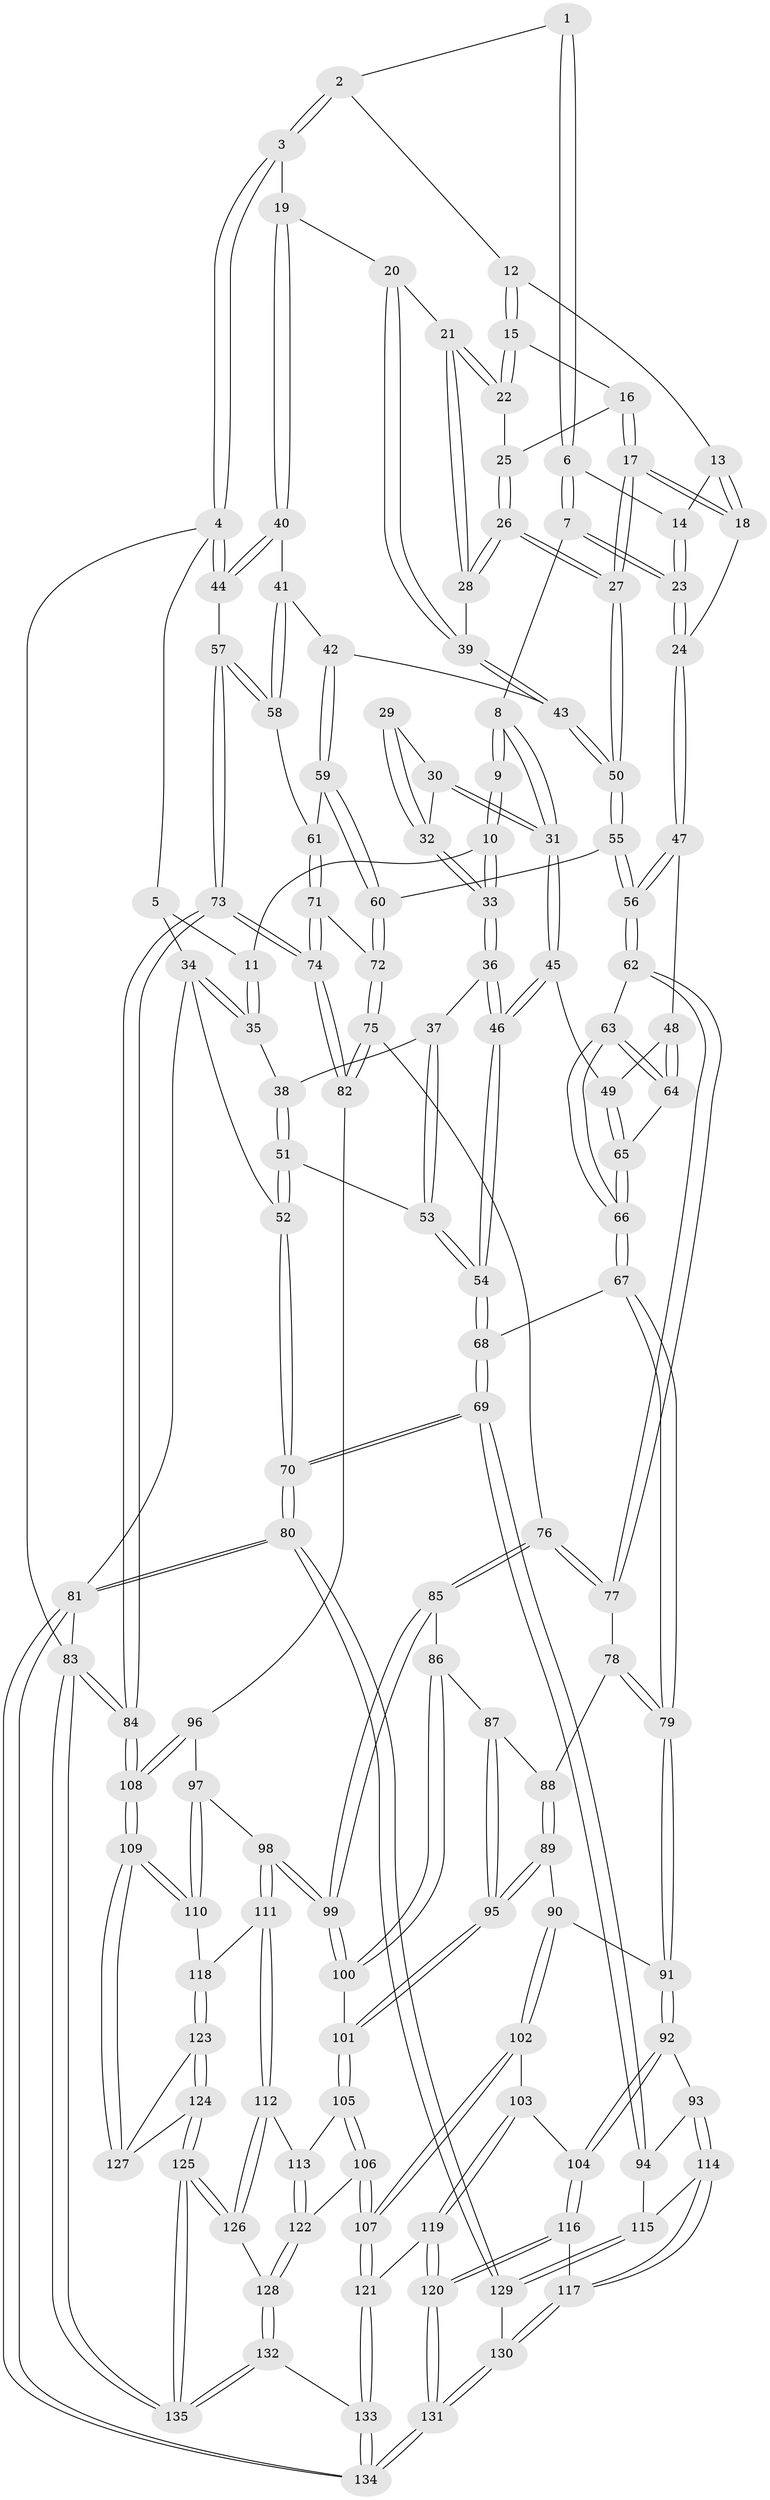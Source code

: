 // Generated by graph-tools (version 1.1) at 2025/27/03/09/25 03:27:10]
// undirected, 135 vertices, 334 edges
graph export_dot {
graph [start="1"]
  node [color=gray90,style=filled];
  1 [pos="+0.31359573760410253+0"];
  2 [pos="+0.6449578450897449+0"];
  3 [pos="+1+0"];
  4 [pos="+1+0"];
  5 [pos="+0.23577175068836584+0"];
  6 [pos="+0.32845636021793423+0"];
  7 [pos="+0.31271483937364974+0.18842796570378026"];
  8 [pos="+0.3021561855028124+0.19567458411637118"];
  9 [pos="+0.19117236385825553+0.15007909691265572"];
  10 [pos="+0.14790248965398572+0.11404053897248484"];
  11 [pos="+0.13037138934071224+0.09067847149182715"];
  12 [pos="+0.6172247327931679+0.043536204979311106"];
  13 [pos="+0.5570503632922835+0.09204332456696712"];
  14 [pos="+0.4452880777683594+0.09622734075900188"];
  15 [pos="+0.6266002373044682+0.06495571778827441"];
  16 [pos="+0.6330115096951513+0.13737297115110608"];
  17 [pos="+0.6034642500913433+0.2569980688470874"];
  18 [pos="+0.5227554863977012+0.2399926675103532"];
  19 [pos="+0.8891975445132384+0.06698194020767351"];
  20 [pos="+0.8611736174221397+0.09405970960660626"];
  21 [pos="+0.7668068013887996+0.13904703054550155"];
  22 [pos="+0.7461567347860637+0.13539466563957098"];
  23 [pos="+0.4498782766414001+0.21988610562389327"];
  24 [pos="+0.470972675473163+0.24510210409638897"];
  25 [pos="+0.6929616188975225+0.15404944917183028"];
  26 [pos="+0.6658454278365746+0.26314314339104317"];
  27 [pos="+0.6442659917665949+0.2884437832252169"];
  28 [pos="+0.7363147980608262+0.19876666505301926"];
  29 [pos="+0.19441913398499758+0.17631531313873744"];
  30 [pos="+0.212259501139192+0.23056084700516621"];
  31 [pos="+0.2730812624084102+0.2618891132535254"];
  32 [pos="+0.18381837784998903+0.23416989990101042"];
  33 [pos="+0.15750406515405094+0.24963602866280457"];
  34 [pos="+0+0.137115888250246"];
  35 [pos="+0.04056057280302698+0.15025675824570367"];
  36 [pos="+0.13869897557126168+0.2926264872732561"];
  37 [pos="+0.12144811897445372+0.2910151114676137"];
  38 [pos="+0.08087400604611443+0.2753266045229363"];
  39 [pos="+0.8117747087390212+0.26103051854900405"];
  40 [pos="+0.9276316759427222+0.2510887685566763"];
  41 [pos="+0.8938971848230258+0.31744720179050495"];
  42 [pos="+0.8579510140955451+0.3236140843165552"];
  43 [pos="+0.8109791697236096+0.2963984433451709"];
  44 [pos="+1+0.27770772454299814"];
  45 [pos="+0.2650656422219662+0.3243286269405072"];
  46 [pos="+0.21216816642303613+0.34387598971819866"];
  47 [pos="+0.4443095432988081+0.30442731603731193"];
  48 [pos="+0.4420399372630683+0.3078440243862385"];
  49 [pos="+0.3064863183413887+0.34622286317866685"];
  50 [pos="+0.6652728973401021+0.32929262125103964"];
  51 [pos="+0+0.35967116726906584"];
  52 [pos="+0+0.3684776083238059"];
  53 [pos="+0.07594360967159994+0.4225818971197004"];
  54 [pos="+0.14717383779176502+0.5006259918617382"];
  55 [pos="+0.6552976998197189+0.44520293471677963"];
  56 [pos="+0.6458762008901844+0.4529090162407929"];
  57 [pos="+1+0.4116876009208576"];
  58 [pos="+1+0.412774324685896"];
  59 [pos="+0.8309012803033378+0.4270152591110621"];
  60 [pos="+0.7606799069414565+0.4781805090928308"];
  61 [pos="+0.9443158784591967+0.460305733497041"];
  62 [pos="+0.5981191013139919+0.5018744368626135"];
  63 [pos="+0.4996570062567659+0.45822708590801964"];
  64 [pos="+0.4508044431325781+0.39289541483090384"];
  65 [pos="+0.3381870175644972+0.4577298749484844"];
  66 [pos="+0.3248277792859599+0.5377466665428958"];
  67 [pos="+0.29799543739864365+0.5886188233529147"];
  68 [pos="+0.14827315677062486+0.5090252702825308"];
  69 [pos="+0+0.7041399164491521"];
  70 [pos="+0+0.7160819999427069"];
  71 [pos="+0.9100683991399882+0.5338418104646461"];
  72 [pos="+0.8250264829350388+0.5745830238884161"];
  73 [pos="+1+0.68860051006135"];
  74 [pos="+1+0.6823379896735337"];
  75 [pos="+0.8205717661357844+0.6299436849080287"];
  76 [pos="+0.6203909558687913+0.6604507588268779"];
  77 [pos="+0.5963172341039134+0.5105435896597111"];
  78 [pos="+0.3823609498713925+0.6159750720235793"];
  79 [pos="+0.3058238648198128+0.6074139030704753"];
  80 [pos="+0+0.8396199545390132"];
  81 [pos="+0+1"];
  82 [pos="+0.873617858606173+0.7182363834683935"];
  83 [pos="+1+1"];
  84 [pos="+1+1"];
  85 [pos="+0.6086589288994811+0.6930472422168423"];
  86 [pos="+0.6010010869118348+0.6938550128614246"];
  87 [pos="+0.5318468040827242+0.699335904549159"];
  88 [pos="+0.4871915237200197+0.684663934483731"];
  89 [pos="+0.40887863080479947+0.7686547076403326"];
  90 [pos="+0.3666845774699745+0.7631443031495688"];
  91 [pos="+0.2871143929864134+0.6850783138874689"];
  92 [pos="+0.21635782051417918+0.7585621417946856"];
  93 [pos="+0.1978815168202436+0.762377974010643"];
  94 [pos="+0.10603901590534508+0.7544663903548712"];
  95 [pos="+0.4606624644589559+0.7953884329190084"];
  96 [pos="+0.8730636623227345+0.7193039364299392"];
  97 [pos="+0.8345594692398783+0.7520422729660423"];
  98 [pos="+0.6383642735245852+0.7724651072532156"];
  99 [pos="+0.6380852239681468+0.7719519539658959"];
  100 [pos="+0.48552015375868246+0.817641032615313"];
  101 [pos="+0.47086413424364704+0.8233940220915867"];
  102 [pos="+0.36969271234476475+0.805887985174084"];
  103 [pos="+0.28422006641311065+0.862457674767993"];
  104 [pos="+0.2464571903424484+0.8273043319696274"];
  105 [pos="+0.469728667039359+0.8570538172018259"];
  106 [pos="+0.43198273035821133+0.8939437964975008"];
  107 [pos="+0.3936201063261096+0.9145760546601612"];
  108 [pos="+0.9676879817506139+0.9952769454746863"];
  109 [pos="+0.9263174385745055+0.9722452256888517"];
  110 [pos="+0.8038028319115719+0.8536502795696712"];
  111 [pos="+0.6396434361664539+0.8111701025553143"];
  112 [pos="+0.6252854897729788+0.846881855306769"];
  113 [pos="+0.5392076143582438+0.8730543123573287"];
  114 [pos="+0.14455428407301665+0.9156293384345604"];
  115 [pos="+0.11717636100877682+0.9097368719420892"];
  116 [pos="+0.2150917298349081+0.9143530447315418"];
  117 [pos="+0.1491731403887923+0.9211763738387386"];
  118 [pos="+0.7639921640314778+0.8728007836264919"];
  119 [pos="+0.3238631143327928+0.9104359542098276"];
  120 [pos="+0.2600463289204473+0.9710898832050915"];
  121 [pos="+0.3935009305136349+0.9147414902926958"];
  122 [pos="+0.5241821510823738+0.9457929391658512"];
  123 [pos="+0.7613977025789107+0.8870744067040007"];
  124 [pos="+0.7273168811822113+0.9642922000528734"];
  125 [pos="+0.6956232774772899+0.992839614008325"];
  126 [pos="+0.6337527503288588+0.9072599117582865"];
  127 [pos="+0.8211423797467365+0.9544928981137949"];
  128 [pos="+0.5378731956216495+0.9826777990266885"];
  129 [pos="+0.021227085711275705+0.9140958516210282"];
  130 [pos="+0.1619613714164226+1"];
  131 [pos="+0.20530746853273651+1"];
  132 [pos="+0.4703232089705541+1"];
  133 [pos="+0.46163914118644966+1"];
  134 [pos="+0.21277935497045072+1"];
  135 [pos="+0.6885865409277466+1"];
  1 -- 2;
  1 -- 6;
  1 -- 6;
  2 -- 3;
  2 -- 3;
  2 -- 12;
  3 -- 4;
  3 -- 4;
  3 -- 19;
  4 -- 5;
  4 -- 44;
  4 -- 44;
  4 -- 83;
  5 -- 11;
  5 -- 34;
  6 -- 7;
  6 -- 7;
  6 -- 14;
  7 -- 8;
  7 -- 23;
  7 -- 23;
  8 -- 9;
  8 -- 9;
  8 -- 31;
  8 -- 31;
  9 -- 10;
  9 -- 10;
  10 -- 11;
  10 -- 33;
  10 -- 33;
  11 -- 35;
  11 -- 35;
  12 -- 13;
  12 -- 15;
  12 -- 15;
  13 -- 14;
  13 -- 18;
  13 -- 18;
  14 -- 23;
  14 -- 23;
  15 -- 16;
  15 -- 22;
  15 -- 22;
  16 -- 17;
  16 -- 17;
  16 -- 25;
  17 -- 18;
  17 -- 18;
  17 -- 27;
  17 -- 27;
  18 -- 24;
  19 -- 20;
  19 -- 40;
  19 -- 40;
  20 -- 21;
  20 -- 39;
  20 -- 39;
  21 -- 22;
  21 -- 22;
  21 -- 28;
  21 -- 28;
  22 -- 25;
  23 -- 24;
  23 -- 24;
  24 -- 47;
  24 -- 47;
  25 -- 26;
  25 -- 26;
  26 -- 27;
  26 -- 27;
  26 -- 28;
  26 -- 28;
  27 -- 50;
  27 -- 50;
  28 -- 39;
  29 -- 30;
  29 -- 32;
  29 -- 32;
  30 -- 31;
  30 -- 31;
  30 -- 32;
  31 -- 45;
  31 -- 45;
  32 -- 33;
  32 -- 33;
  33 -- 36;
  33 -- 36;
  34 -- 35;
  34 -- 35;
  34 -- 52;
  34 -- 81;
  35 -- 38;
  36 -- 37;
  36 -- 46;
  36 -- 46;
  37 -- 38;
  37 -- 53;
  37 -- 53;
  38 -- 51;
  38 -- 51;
  39 -- 43;
  39 -- 43;
  40 -- 41;
  40 -- 44;
  40 -- 44;
  41 -- 42;
  41 -- 58;
  41 -- 58;
  42 -- 43;
  42 -- 59;
  42 -- 59;
  43 -- 50;
  43 -- 50;
  44 -- 57;
  45 -- 46;
  45 -- 46;
  45 -- 49;
  46 -- 54;
  46 -- 54;
  47 -- 48;
  47 -- 56;
  47 -- 56;
  48 -- 49;
  48 -- 64;
  48 -- 64;
  49 -- 65;
  49 -- 65;
  50 -- 55;
  50 -- 55;
  51 -- 52;
  51 -- 52;
  51 -- 53;
  52 -- 70;
  52 -- 70;
  53 -- 54;
  53 -- 54;
  54 -- 68;
  54 -- 68;
  55 -- 56;
  55 -- 56;
  55 -- 60;
  56 -- 62;
  56 -- 62;
  57 -- 58;
  57 -- 58;
  57 -- 73;
  57 -- 73;
  58 -- 61;
  59 -- 60;
  59 -- 60;
  59 -- 61;
  60 -- 72;
  60 -- 72;
  61 -- 71;
  61 -- 71;
  62 -- 63;
  62 -- 77;
  62 -- 77;
  63 -- 64;
  63 -- 64;
  63 -- 66;
  63 -- 66;
  64 -- 65;
  65 -- 66;
  65 -- 66;
  66 -- 67;
  66 -- 67;
  67 -- 68;
  67 -- 79;
  67 -- 79;
  68 -- 69;
  68 -- 69;
  69 -- 70;
  69 -- 70;
  69 -- 94;
  69 -- 94;
  70 -- 80;
  70 -- 80;
  71 -- 72;
  71 -- 74;
  71 -- 74;
  72 -- 75;
  72 -- 75;
  73 -- 74;
  73 -- 74;
  73 -- 84;
  73 -- 84;
  74 -- 82;
  74 -- 82;
  75 -- 76;
  75 -- 82;
  75 -- 82;
  76 -- 77;
  76 -- 77;
  76 -- 85;
  76 -- 85;
  77 -- 78;
  78 -- 79;
  78 -- 79;
  78 -- 88;
  79 -- 91;
  79 -- 91;
  80 -- 81;
  80 -- 81;
  80 -- 129;
  80 -- 129;
  81 -- 134;
  81 -- 134;
  81 -- 83;
  82 -- 96;
  83 -- 84;
  83 -- 84;
  83 -- 135;
  83 -- 135;
  84 -- 108;
  84 -- 108;
  85 -- 86;
  85 -- 99;
  85 -- 99;
  86 -- 87;
  86 -- 100;
  86 -- 100;
  87 -- 88;
  87 -- 95;
  87 -- 95;
  88 -- 89;
  88 -- 89;
  89 -- 90;
  89 -- 95;
  89 -- 95;
  90 -- 91;
  90 -- 102;
  90 -- 102;
  91 -- 92;
  91 -- 92;
  92 -- 93;
  92 -- 104;
  92 -- 104;
  93 -- 94;
  93 -- 114;
  93 -- 114;
  94 -- 115;
  95 -- 101;
  95 -- 101;
  96 -- 97;
  96 -- 108;
  96 -- 108;
  97 -- 98;
  97 -- 110;
  97 -- 110;
  98 -- 99;
  98 -- 99;
  98 -- 111;
  98 -- 111;
  99 -- 100;
  99 -- 100;
  100 -- 101;
  101 -- 105;
  101 -- 105;
  102 -- 103;
  102 -- 107;
  102 -- 107;
  103 -- 104;
  103 -- 119;
  103 -- 119;
  104 -- 116;
  104 -- 116;
  105 -- 106;
  105 -- 106;
  105 -- 113;
  106 -- 107;
  106 -- 107;
  106 -- 122;
  107 -- 121;
  107 -- 121;
  108 -- 109;
  108 -- 109;
  109 -- 110;
  109 -- 110;
  109 -- 127;
  109 -- 127;
  110 -- 118;
  111 -- 112;
  111 -- 112;
  111 -- 118;
  112 -- 113;
  112 -- 126;
  112 -- 126;
  113 -- 122;
  113 -- 122;
  114 -- 115;
  114 -- 117;
  114 -- 117;
  115 -- 129;
  115 -- 129;
  116 -- 117;
  116 -- 120;
  116 -- 120;
  117 -- 130;
  117 -- 130;
  118 -- 123;
  118 -- 123;
  119 -- 120;
  119 -- 120;
  119 -- 121;
  120 -- 131;
  120 -- 131;
  121 -- 133;
  121 -- 133;
  122 -- 128;
  122 -- 128;
  123 -- 124;
  123 -- 124;
  123 -- 127;
  124 -- 125;
  124 -- 125;
  124 -- 127;
  125 -- 126;
  125 -- 126;
  125 -- 135;
  125 -- 135;
  126 -- 128;
  128 -- 132;
  128 -- 132;
  129 -- 130;
  130 -- 131;
  130 -- 131;
  131 -- 134;
  131 -- 134;
  132 -- 133;
  132 -- 135;
  132 -- 135;
  133 -- 134;
  133 -- 134;
}
